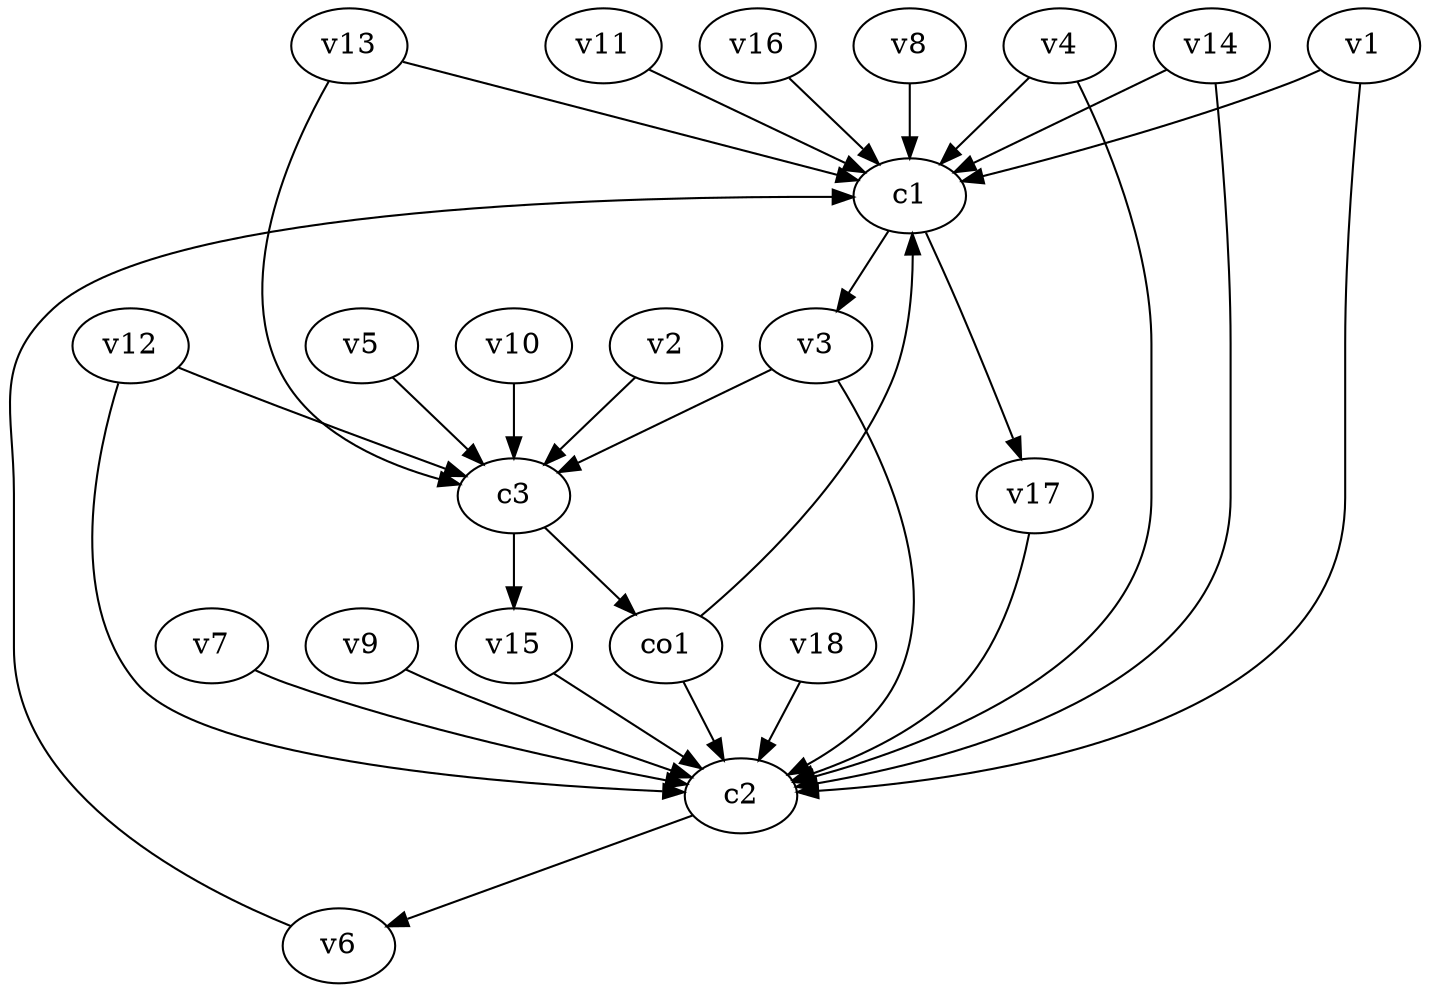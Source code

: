 strict digraph  {
c1;
c2;
c3;
v1;
v2;
v3;
v4;
v5;
v6;
v7;
v8;
v9;
v10;
v11;
v12;
v13;
v14;
v15;
v16;
v17;
v18;
co1;
c1 -> v3  [weight=1];
c1 -> v17  [weight=1];
c2 -> v6  [weight=1];
c3 -> co1  [weight=1];
c3 -> v15  [weight=1];
v1 -> c2  [weight=1];
v1 -> c1  [weight=1];
v2 -> c3  [weight=1];
v3 -> c3  [weight=1];
v3 -> c2  [weight=1];
v4 -> c1  [weight=1];
v4 -> c2  [weight=1];
v5 -> c3  [weight=1];
v6 -> c1  [weight=1];
v7 -> c2  [weight=1];
v8 -> c1  [weight=1];
v9 -> c2  [weight=1];
v10 -> c3  [weight=1];
v11 -> c1  [weight=1];
v12 -> c2  [weight=1];
v12 -> c3  [weight=1];
v13 -> c1  [weight=1];
v13 -> c3  [weight=1];
v14 -> c1  [weight=1];
v14 -> c2  [weight=1];
v15 -> c2  [weight=1];
v16 -> c1  [weight=1];
v17 -> c2  [weight=1];
v18 -> c2  [weight=1];
co1 -> c2  [weight=1];
co1 -> c1  [weight=1];
}
